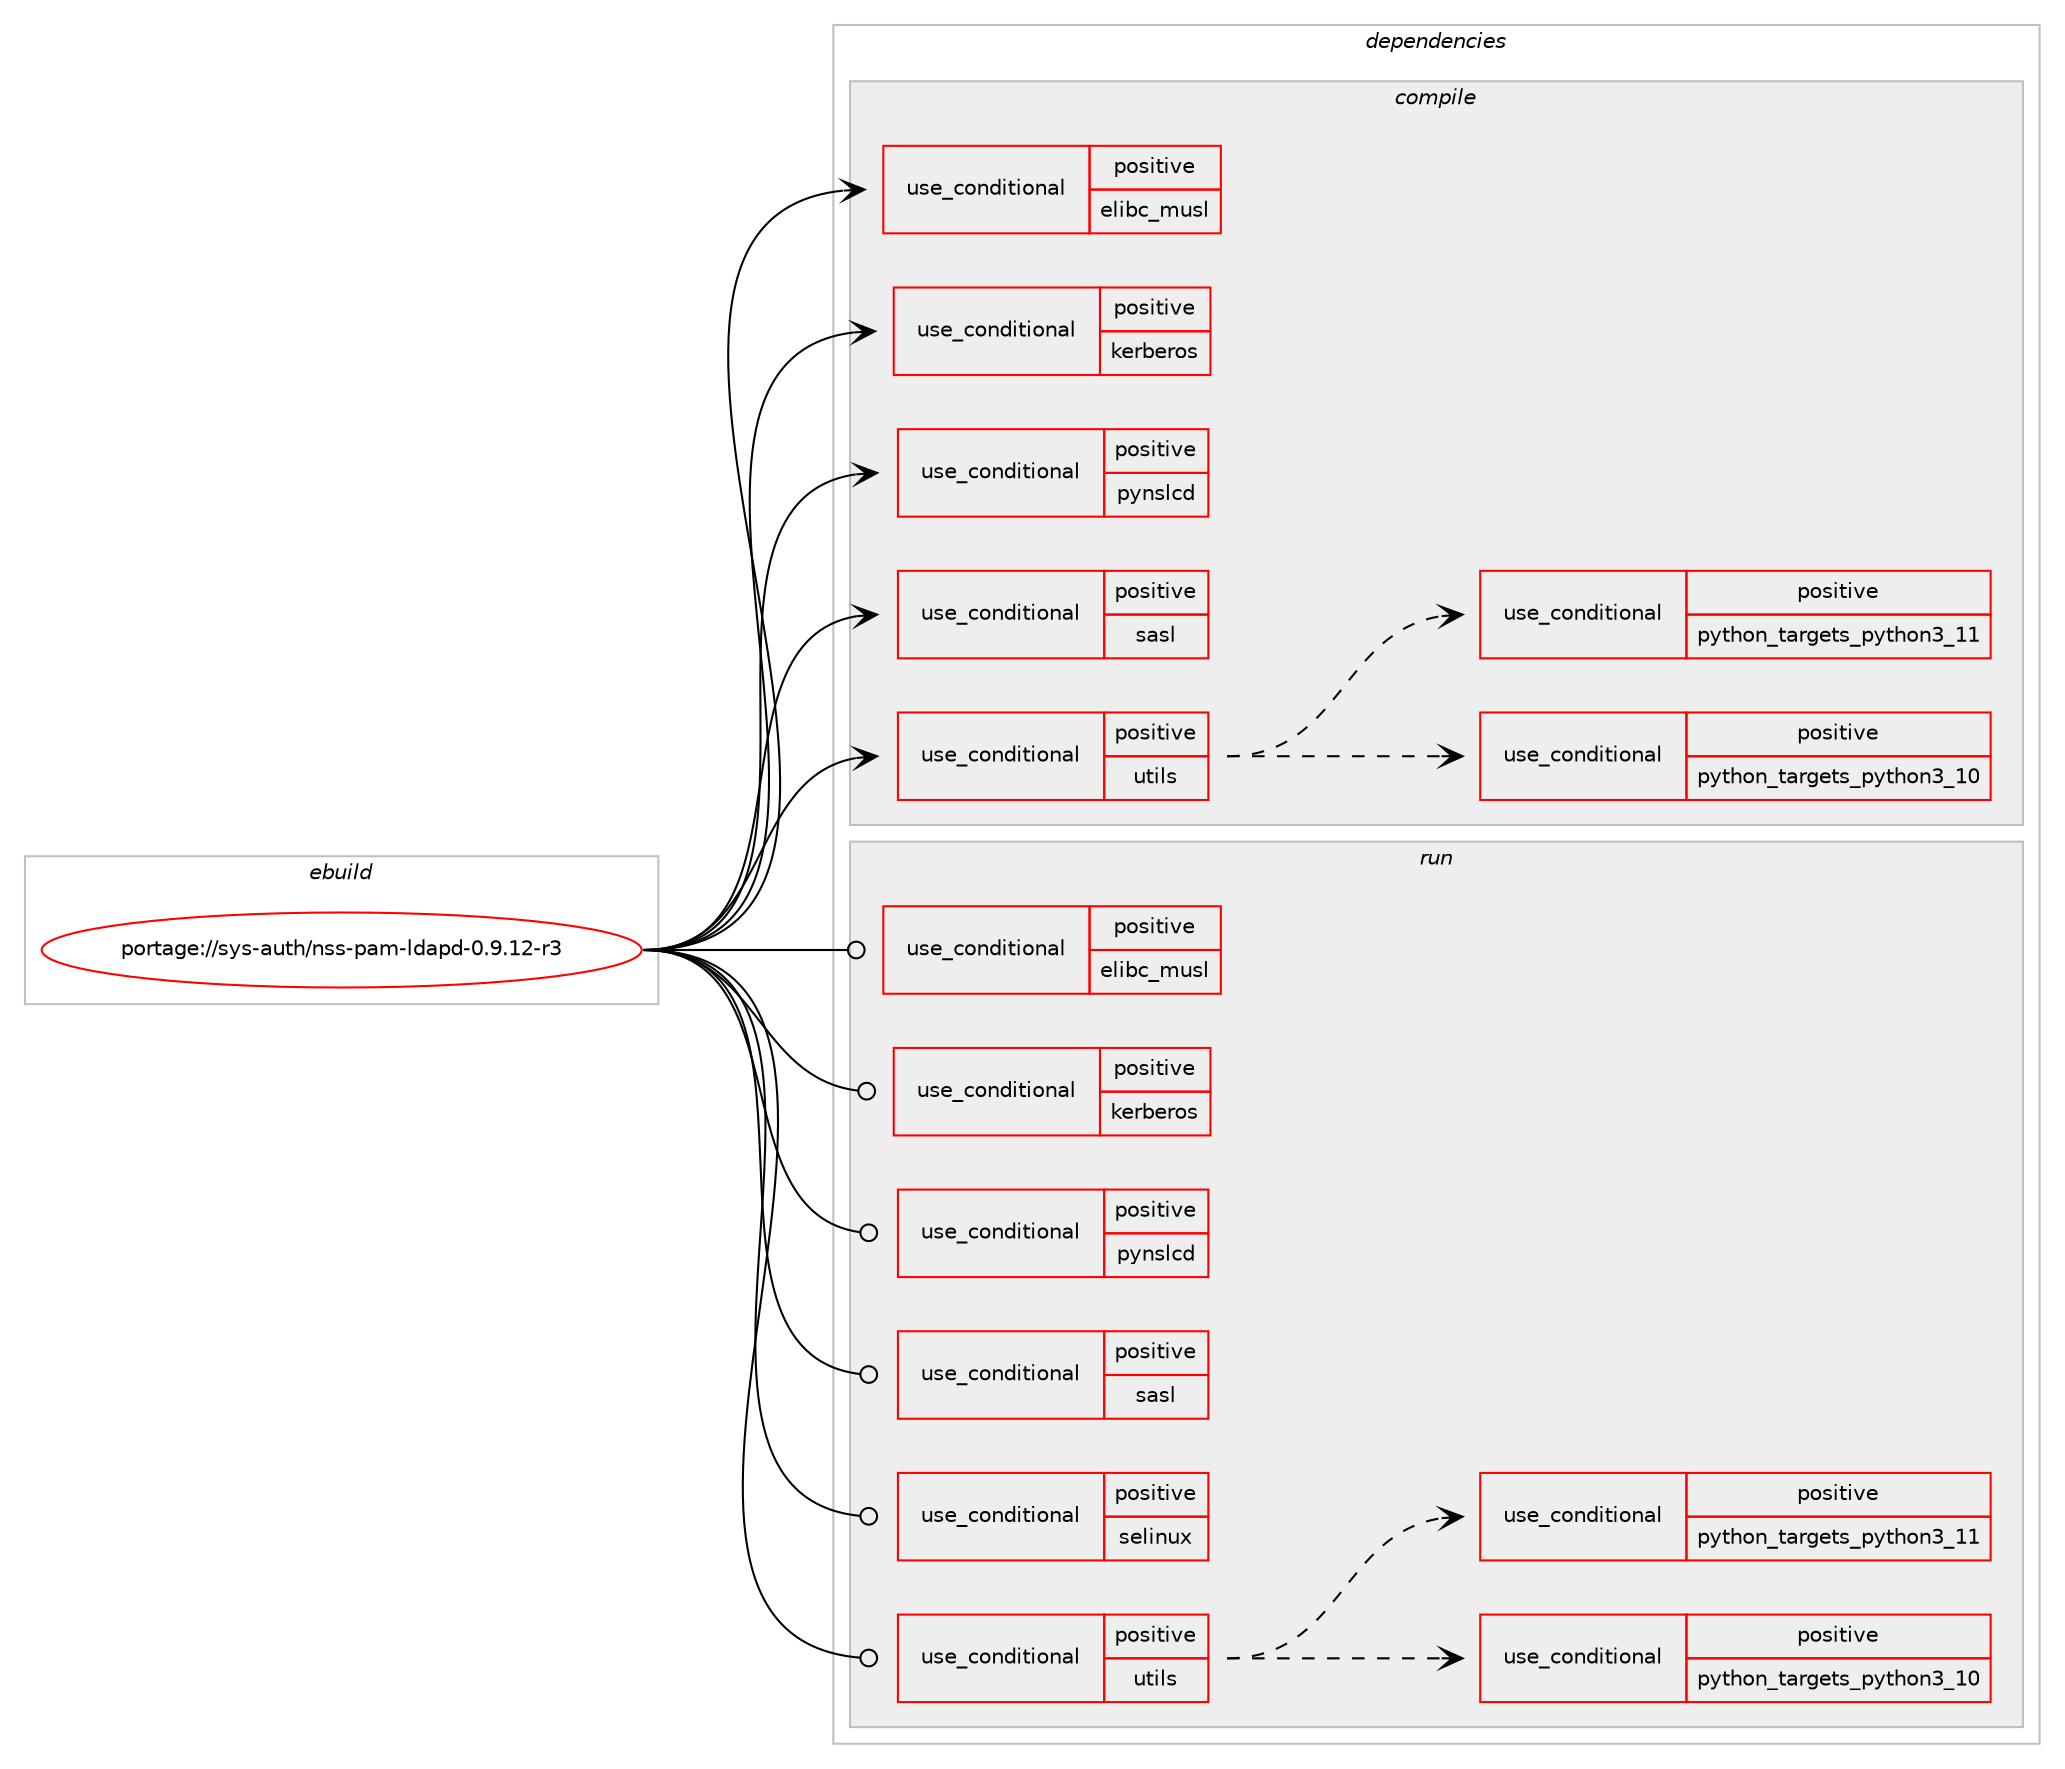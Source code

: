 digraph prolog {

# *************
# Graph options
# *************

newrank=true;
concentrate=true;
compound=true;
graph [rankdir=LR,fontname=Helvetica,fontsize=10,ranksep=1.5];#, ranksep=2.5, nodesep=0.2];
edge  [arrowhead=vee];
node  [fontname=Helvetica,fontsize=10];

# **********
# The ebuild
# **********

subgraph cluster_leftcol {
color=gray;
rank=same;
label=<<i>ebuild</i>>;
id [label="portage://sys-auth/nss-pam-ldapd-0.9.12-r3", color=red, width=4, href="../sys-auth/nss-pam-ldapd-0.9.12-r3.svg"];
}

# ****************
# The dependencies
# ****************

subgraph cluster_midcol {
color=gray;
label=<<i>dependencies</i>>;
subgraph cluster_compile {
fillcolor="#eeeeee";
style=filled;
label=<<i>compile</i>>;
subgraph cond10495 {
dependency14760 [label=<<TABLE BORDER="0" CELLBORDER="1" CELLSPACING="0" CELLPADDING="4"><TR><TD ROWSPAN="3" CELLPADDING="10">use_conditional</TD></TR><TR><TD>positive</TD></TR><TR><TD>elibc_musl</TD></TR></TABLE>>, shape=none, color=red];
# *** BEGIN UNKNOWN DEPENDENCY TYPE (TODO) ***
# dependency14760 -> package_dependency(portage://sys-auth/nss-pam-ldapd-0.9.12-r3,install,no,sys-libs,musl-nscd,none,[,,],[],[])
# *** END UNKNOWN DEPENDENCY TYPE (TODO) ***

}
id:e -> dependency14760:w [weight=20,style="solid",arrowhead="vee"];
subgraph cond10496 {
dependency14761 [label=<<TABLE BORDER="0" CELLBORDER="1" CELLSPACING="0" CELLPADDING="4"><TR><TD ROWSPAN="3" CELLPADDING="10">use_conditional</TD></TR><TR><TD>positive</TD></TR><TR><TD>kerberos</TD></TR></TABLE>>, shape=none, color=red];
# *** BEGIN UNKNOWN DEPENDENCY TYPE (TODO) ***
# dependency14761 -> package_dependency(portage://sys-auth/nss-pam-ldapd-0.9.12-r3,install,no,virtual,krb5,none,[,,],[],[use(optenable(abi_x86_32),negative),use(optenable(abi_x86_64),negative),use(optenable(abi_x86_x32),negative),use(optenable(abi_mips_n32),negative),use(optenable(abi_mips_n64),negative),use(optenable(abi_mips_o32),negative),use(optenable(abi_s390_32),negative),use(optenable(abi_s390_64),negative)])
# *** END UNKNOWN DEPENDENCY TYPE (TODO) ***

}
id:e -> dependency14761:w [weight=20,style="solid",arrowhead="vee"];
subgraph cond10497 {
dependency14762 [label=<<TABLE BORDER="0" CELLBORDER="1" CELLSPACING="0" CELLPADDING="4"><TR><TD ROWSPAN="3" CELLPADDING="10">use_conditional</TD></TR><TR><TD>positive</TD></TR><TR><TD>pynslcd</TD></TR></TABLE>>, shape=none, color=red];
# *** BEGIN UNKNOWN DEPENDENCY TYPE (TODO) ***
# dependency14762 -> package_dependency(portage://sys-auth/nss-pam-ldapd-0.9.12-r3,install,no,dev-python,python-ldap,none,[,,],[],[use(optenable(python_targets_python3_10),negative),use(optenable(python_targets_python3_11),negative)])
# *** END UNKNOWN DEPENDENCY TYPE (TODO) ***

# *** BEGIN UNKNOWN DEPENDENCY TYPE (TODO) ***
# dependency14762 -> package_dependency(portage://sys-auth/nss-pam-ldapd-0.9.12-r3,install,no,dev-python,python-daemon,none,[,,],[],[use(optenable(python_targets_python3_10),negative),use(optenable(python_targets_python3_11),negative)])
# *** END UNKNOWN DEPENDENCY TYPE (TODO) ***

}
id:e -> dependency14762:w [weight=20,style="solid",arrowhead="vee"];
subgraph cond10498 {
dependency14763 [label=<<TABLE BORDER="0" CELLBORDER="1" CELLSPACING="0" CELLPADDING="4"><TR><TD ROWSPAN="3" CELLPADDING="10">use_conditional</TD></TR><TR><TD>positive</TD></TR><TR><TD>sasl</TD></TR></TABLE>>, shape=none, color=red];
# *** BEGIN UNKNOWN DEPENDENCY TYPE (TODO) ***
# dependency14763 -> package_dependency(portage://sys-auth/nss-pam-ldapd-0.9.12-r3,install,no,dev-libs,cyrus-sasl,none,[,,],[],[use(optenable(abi_x86_32),negative),use(optenable(abi_x86_64),negative),use(optenable(abi_x86_x32),negative),use(optenable(abi_mips_n32),negative),use(optenable(abi_mips_n64),negative),use(optenable(abi_mips_o32),negative),use(optenable(abi_s390_32),negative),use(optenable(abi_s390_64),negative)])
# *** END UNKNOWN DEPENDENCY TYPE (TODO) ***

}
id:e -> dependency14763:w [weight=20,style="solid",arrowhead="vee"];
subgraph cond10499 {
dependency14764 [label=<<TABLE BORDER="0" CELLBORDER="1" CELLSPACING="0" CELLPADDING="4"><TR><TD ROWSPAN="3" CELLPADDING="10">use_conditional</TD></TR><TR><TD>positive</TD></TR><TR><TD>utils</TD></TR></TABLE>>, shape=none, color=red];
subgraph cond10500 {
dependency14765 [label=<<TABLE BORDER="0" CELLBORDER="1" CELLSPACING="0" CELLPADDING="4"><TR><TD ROWSPAN="3" CELLPADDING="10">use_conditional</TD></TR><TR><TD>positive</TD></TR><TR><TD>python_targets_python3_10</TD></TR></TABLE>>, shape=none, color=red];
# *** BEGIN UNKNOWN DEPENDENCY TYPE (TODO) ***
# dependency14765 -> package_dependency(portage://sys-auth/nss-pam-ldapd-0.9.12-r3,install,no,dev-lang,python,none,[,,],[slot(3.10)],[])
# *** END UNKNOWN DEPENDENCY TYPE (TODO) ***

}
dependency14764:e -> dependency14765:w [weight=20,style="dashed",arrowhead="vee"];
subgraph cond10501 {
dependency14766 [label=<<TABLE BORDER="0" CELLBORDER="1" CELLSPACING="0" CELLPADDING="4"><TR><TD ROWSPAN="3" CELLPADDING="10">use_conditional</TD></TR><TR><TD>positive</TD></TR><TR><TD>python_targets_python3_11</TD></TR></TABLE>>, shape=none, color=red];
# *** BEGIN UNKNOWN DEPENDENCY TYPE (TODO) ***
# dependency14766 -> package_dependency(portage://sys-auth/nss-pam-ldapd-0.9.12-r3,install,no,dev-lang,python,none,[,,],[slot(3.11)],[])
# *** END UNKNOWN DEPENDENCY TYPE (TODO) ***

}
dependency14764:e -> dependency14766:w [weight=20,style="dashed",arrowhead="vee"];
}
id:e -> dependency14764:w [weight=20,style="solid",arrowhead="vee"];
# *** BEGIN UNKNOWN DEPENDENCY TYPE (TODO) ***
# id -> package_dependency(portage://sys-auth/nss-pam-ldapd-0.9.12-r3,install,no,acct-group,nslcd,none,[,,],[],[])
# *** END UNKNOWN DEPENDENCY TYPE (TODO) ***

# *** BEGIN UNKNOWN DEPENDENCY TYPE (TODO) ***
# id -> package_dependency(portage://sys-auth/nss-pam-ldapd-0.9.12-r3,install,no,acct-user,nslcd,none,[,,],[],[])
# *** END UNKNOWN DEPENDENCY TYPE (TODO) ***

# *** BEGIN UNKNOWN DEPENDENCY TYPE (TODO) ***
# id -> package_dependency(portage://sys-auth/nss-pam-ldapd-0.9.12-r3,install,no,net-nds,openldap,none,[,,],any_same_slot,[use(optenable(abi_x86_32),negative),use(optenable(abi_x86_64),negative),use(optenable(abi_x86_x32),negative),use(optenable(abi_mips_n32),negative),use(optenable(abi_mips_n64),negative),use(optenable(abi_mips_o32),negative),use(optenable(abi_s390_32),negative),use(optenable(abi_s390_64),negative)])
# *** END UNKNOWN DEPENDENCY TYPE (TODO) ***

# *** BEGIN UNKNOWN DEPENDENCY TYPE (TODO) ***
# id -> package_dependency(portage://sys-auth/nss-pam-ldapd-0.9.12-r3,install,no,sys-libs,pam,none,[,,],[],[use(optenable(abi_x86_32),negative),use(optenable(abi_x86_64),negative),use(optenable(abi_x86_x32),negative),use(optenable(abi_mips_n32),negative),use(optenable(abi_mips_n64),negative),use(optenable(abi_mips_o32),negative),use(optenable(abi_s390_32),negative),use(optenable(abi_s390_64),negative)])
# *** END UNKNOWN DEPENDENCY TYPE (TODO) ***

# *** BEGIN UNKNOWN DEPENDENCY TYPE (TODO) ***
# id -> package_dependency(portage://sys-auth/nss-pam-ldapd-0.9.12-r3,install,weak,sys-auth,nss_ldap,none,[,,],[],[])
# *** END UNKNOWN DEPENDENCY TYPE (TODO) ***

# *** BEGIN UNKNOWN DEPENDENCY TYPE (TODO) ***
# id -> package_dependency(portage://sys-auth/nss-pam-ldapd-0.9.12-r3,install,weak,sys-auth,pam_ldap,none,[,,],[],[])
# *** END UNKNOWN DEPENDENCY TYPE (TODO) ***

}
subgraph cluster_compileandrun {
fillcolor="#eeeeee";
style=filled;
label=<<i>compile and run</i>>;
}
subgraph cluster_run {
fillcolor="#eeeeee";
style=filled;
label=<<i>run</i>>;
subgraph cond10502 {
dependency14767 [label=<<TABLE BORDER="0" CELLBORDER="1" CELLSPACING="0" CELLPADDING="4"><TR><TD ROWSPAN="3" CELLPADDING="10">use_conditional</TD></TR><TR><TD>positive</TD></TR><TR><TD>elibc_musl</TD></TR></TABLE>>, shape=none, color=red];
# *** BEGIN UNKNOWN DEPENDENCY TYPE (TODO) ***
# dependency14767 -> package_dependency(portage://sys-auth/nss-pam-ldapd-0.9.12-r3,run,no,sys-libs,musl-nscd,none,[,,],[],[])
# *** END UNKNOWN DEPENDENCY TYPE (TODO) ***

}
id:e -> dependency14767:w [weight=20,style="solid",arrowhead="odot"];
subgraph cond10503 {
dependency14768 [label=<<TABLE BORDER="0" CELLBORDER="1" CELLSPACING="0" CELLPADDING="4"><TR><TD ROWSPAN="3" CELLPADDING="10">use_conditional</TD></TR><TR><TD>positive</TD></TR><TR><TD>kerberos</TD></TR></TABLE>>, shape=none, color=red];
# *** BEGIN UNKNOWN DEPENDENCY TYPE (TODO) ***
# dependency14768 -> package_dependency(portage://sys-auth/nss-pam-ldapd-0.9.12-r3,run,no,virtual,krb5,none,[,,],[],[use(optenable(abi_x86_32),negative),use(optenable(abi_x86_64),negative),use(optenable(abi_x86_x32),negative),use(optenable(abi_mips_n32),negative),use(optenable(abi_mips_n64),negative),use(optenable(abi_mips_o32),negative),use(optenable(abi_s390_32),negative),use(optenable(abi_s390_64),negative)])
# *** END UNKNOWN DEPENDENCY TYPE (TODO) ***

}
id:e -> dependency14768:w [weight=20,style="solid",arrowhead="odot"];
subgraph cond10504 {
dependency14769 [label=<<TABLE BORDER="0" CELLBORDER="1" CELLSPACING="0" CELLPADDING="4"><TR><TD ROWSPAN="3" CELLPADDING="10">use_conditional</TD></TR><TR><TD>positive</TD></TR><TR><TD>pynslcd</TD></TR></TABLE>>, shape=none, color=red];
# *** BEGIN UNKNOWN DEPENDENCY TYPE (TODO) ***
# dependency14769 -> package_dependency(portage://sys-auth/nss-pam-ldapd-0.9.12-r3,run,no,dev-python,python-ldap,none,[,,],[],[use(optenable(python_targets_python3_10),negative),use(optenable(python_targets_python3_11),negative)])
# *** END UNKNOWN DEPENDENCY TYPE (TODO) ***

# *** BEGIN UNKNOWN DEPENDENCY TYPE (TODO) ***
# dependency14769 -> package_dependency(portage://sys-auth/nss-pam-ldapd-0.9.12-r3,run,no,dev-python,python-daemon,none,[,,],[],[use(optenable(python_targets_python3_10),negative),use(optenable(python_targets_python3_11),negative)])
# *** END UNKNOWN DEPENDENCY TYPE (TODO) ***

}
id:e -> dependency14769:w [weight=20,style="solid",arrowhead="odot"];
subgraph cond10505 {
dependency14770 [label=<<TABLE BORDER="0" CELLBORDER="1" CELLSPACING="0" CELLPADDING="4"><TR><TD ROWSPAN="3" CELLPADDING="10">use_conditional</TD></TR><TR><TD>positive</TD></TR><TR><TD>sasl</TD></TR></TABLE>>, shape=none, color=red];
# *** BEGIN UNKNOWN DEPENDENCY TYPE (TODO) ***
# dependency14770 -> package_dependency(portage://sys-auth/nss-pam-ldapd-0.9.12-r3,run,no,dev-libs,cyrus-sasl,none,[,,],[],[use(optenable(abi_x86_32),negative),use(optenable(abi_x86_64),negative),use(optenable(abi_x86_x32),negative),use(optenable(abi_mips_n32),negative),use(optenable(abi_mips_n64),negative),use(optenable(abi_mips_o32),negative),use(optenable(abi_s390_32),negative),use(optenable(abi_s390_64),negative)])
# *** END UNKNOWN DEPENDENCY TYPE (TODO) ***

}
id:e -> dependency14770:w [weight=20,style="solid",arrowhead="odot"];
subgraph cond10506 {
dependency14771 [label=<<TABLE BORDER="0" CELLBORDER="1" CELLSPACING="0" CELLPADDING="4"><TR><TD ROWSPAN="3" CELLPADDING="10">use_conditional</TD></TR><TR><TD>positive</TD></TR><TR><TD>selinux</TD></TR></TABLE>>, shape=none, color=red];
# *** BEGIN UNKNOWN DEPENDENCY TYPE (TODO) ***
# dependency14771 -> package_dependency(portage://sys-auth/nss-pam-ldapd-0.9.12-r3,run,no,sec-policy,selinux-nslcd,none,[,,],[],[])
# *** END UNKNOWN DEPENDENCY TYPE (TODO) ***

}
id:e -> dependency14771:w [weight=20,style="solid",arrowhead="odot"];
subgraph cond10507 {
dependency14772 [label=<<TABLE BORDER="0" CELLBORDER="1" CELLSPACING="0" CELLPADDING="4"><TR><TD ROWSPAN="3" CELLPADDING="10">use_conditional</TD></TR><TR><TD>positive</TD></TR><TR><TD>utils</TD></TR></TABLE>>, shape=none, color=red];
subgraph cond10508 {
dependency14773 [label=<<TABLE BORDER="0" CELLBORDER="1" CELLSPACING="0" CELLPADDING="4"><TR><TD ROWSPAN="3" CELLPADDING="10">use_conditional</TD></TR><TR><TD>positive</TD></TR><TR><TD>python_targets_python3_10</TD></TR></TABLE>>, shape=none, color=red];
# *** BEGIN UNKNOWN DEPENDENCY TYPE (TODO) ***
# dependency14773 -> package_dependency(portage://sys-auth/nss-pam-ldapd-0.9.12-r3,run,no,dev-lang,python,none,[,,],[slot(3.10)],[])
# *** END UNKNOWN DEPENDENCY TYPE (TODO) ***

}
dependency14772:e -> dependency14773:w [weight=20,style="dashed",arrowhead="vee"];
subgraph cond10509 {
dependency14774 [label=<<TABLE BORDER="0" CELLBORDER="1" CELLSPACING="0" CELLPADDING="4"><TR><TD ROWSPAN="3" CELLPADDING="10">use_conditional</TD></TR><TR><TD>positive</TD></TR><TR><TD>python_targets_python3_11</TD></TR></TABLE>>, shape=none, color=red];
# *** BEGIN UNKNOWN DEPENDENCY TYPE (TODO) ***
# dependency14774 -> package_dependency(portage://sys-auth/nss-pam-ldapd-0.9.12-r3,run,no,dev-lang,python,none,[,,],[slot(3.11)],[])
# *** END UNKNOWN DEPENDENCY TYPE (TODO) ***

}
dependency14772:e -> dependency14774:w [weight=20,style="dashed",arrowhead="vee"];
}
id:e -> dependency14772:w [weight=20,style="solid",arrowhead="odot"];
# *** BEGIN UNKNOWN DEPENDENCY TYPE (TODO) ***
# id -> package_dependency(portage://sys-auth/nss-pam-ldapd-0.9.12-r3,run,no,acct-group,nslcd,none,[,,],[],[])
# *** END UNKNOWN DEPENDENCY TYPE (TODO) ***

# *** BEGIN UNKNOWN DEPENDENCY TYPE (TODO) ***
# id -> package_dependency(portage://sys-auth/nss-pam-ldapd-0.9.12-r3,run,no,acct-user,nslcd,none,[,,],[],[])
# *** END UNKNOWN DEPENDENCY TYPE (TODO) ***

# *** BEGIN UNKNOWN DEPENDENCY TYPE (TODO) ***
# id -> package_dependency(portage://sys-auth/nss-pam-ldapd-0.9.12-r3,run,no,net-nds,openldap,none,[,,],any_same_slot,[use(optenable(abi_x86_32),negative),use(optenable(abi_x86_64),negative),use(optenable(abi_x86_x32),negative),use(optenable(abi_mips_n32),negative),use(optenable(abi_mips_n64),negative),use(optenable(abi_mips_o32),negative),use(optenable(abi_s390_32),negative),use(optenable(abi_s390_64),negative)])
# *** END UNKNOWN DEPENDENCY TYPE (TODO) ***

# *** BEGIN UNKNOWN DEPENDENCY TYPE (TODO) ***
# id -> package_dependency(portage://sys-auth/nss-pam-ldapd-0.9.12-r3,run,no,sys-libs,pam,none,[,,],[],[use(optenable(abi_x86_32),negative),use(optenable(abi_x86_64),negative),use(optenable(abi_x86_x32),negative),use(optenable(abi_mips_n32),negative),use(optenable(abi_mips_n64),negative),use(optenable(abi_mips_o32),negative),use(optenable(abi_s390_32),negative),use(optenable(abi_s390_64),negative)])
# *** END UNKNOWN DEPENDENCY TYPE (TODO) ***

# *** BEGIN UNKNOWN DEPENDENCY TYPE (TODO) ***
# id -> package_dependency(portage://sys-auth/nss-pam-ldapd-0.9.12-r3,run,no,virtual,tmpfiles,none,[,,],[],[])
# *** END UNKNOWN DEPENDENCY TYPE (TODO) ***

# *** BEGIN UNKNOWN DEPENDENCY TYPE (TODO) ***
# id -> package_dependency(portage://sys-auth/nss-pam-ldapd-0.9.12-r3,run,weak,sys-auth,nss_ldap,none,[,,],[],[])
# *** END UNKNOWN DEPENDENCY TYPE (TODO) ***

# *** BEGIN UNKNOWN DEPENDENCY TYPE (TODO) ***
# id -> package_dependency(portage://sys-auth/nss-pam-ldapd-0.9.12-r3,run,weak,sys-auth,pam_ldap,none,[,,],[],[])
# *** END UNKNOWN DEPENDENCY TYPE (TODO) ***

}
}

# **************
# The candidates
# **************

subgraph cluster_choices {
rank=same;
color=gray;
label=<<i>candidates</i>>;

}

}
